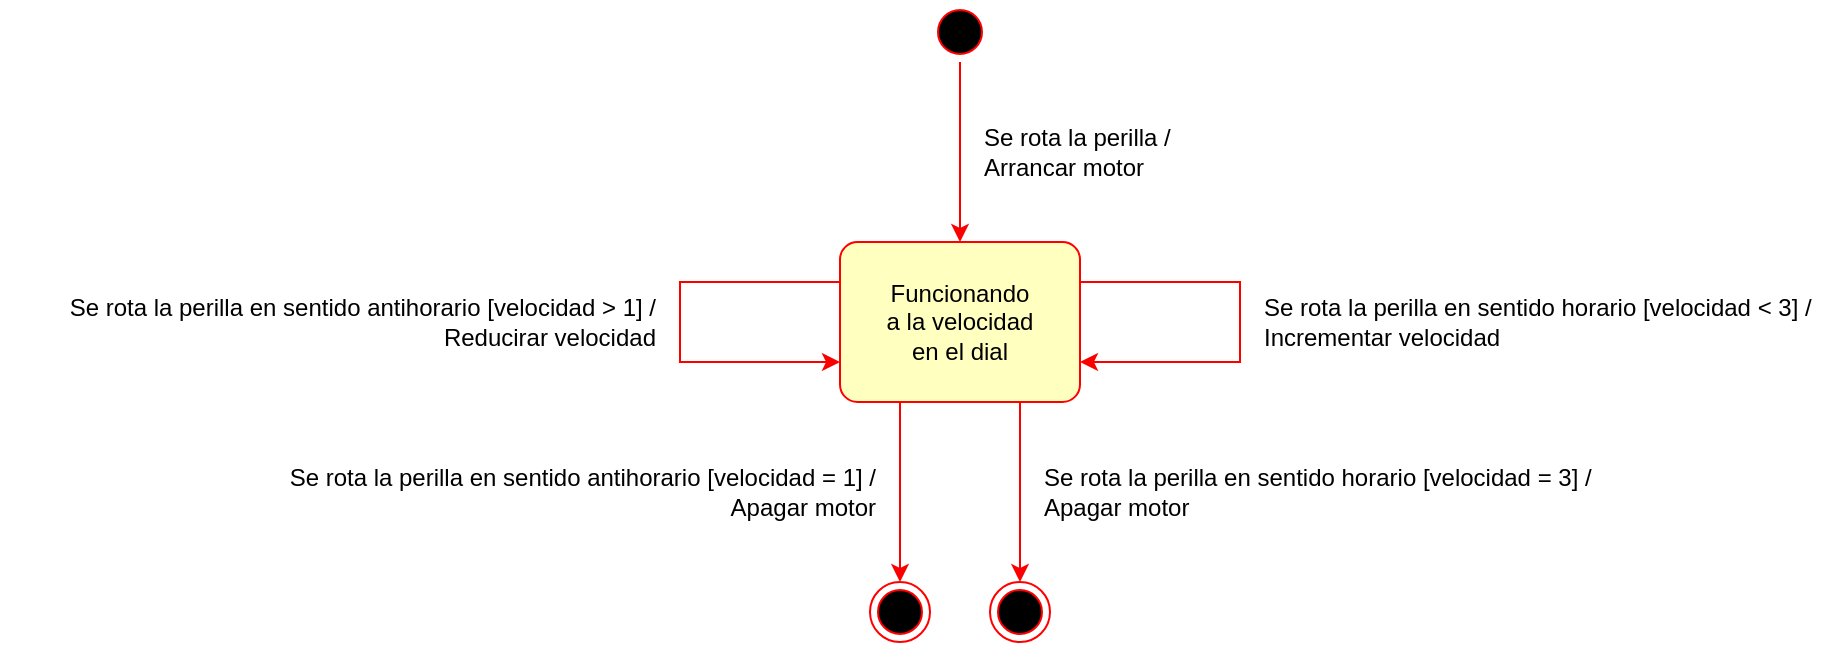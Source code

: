 <mxfile version="13.8.0" type="github">
  <diagram id="kYelR8KXJ-DCxy523q1I" name="Page-1">
    <mxGraphModel dx="2272" dy="763" grid="1" gridSize="10" guides="1" tooltips="1" connect="1" arrows="1" fold="1" page="1" pageScale="1" pageWidth="850" pageHeight="1100" math="0" shadow="0">
      <root>
        <mxCell id="0" />
        <mxCell id="1" parent="0" />
        <mxCell id="VHGlScG6-FkK4HBqt8c_-5" style="edgeStyle=orthogonalEdgeStyle;rounded=0;orthogonalLoop=1;jettySize=auto;html=1;entryX=0.5;entryY=0;entryDx=0;entryDy=0;strokeColor=#FC0000;" edge="1" parent="1" source="VHGlScG6-FkK4HBqt8c_-1" target="VHGlScG6-FkK4HBqt8c_-3">
          <mxGeometry relative="1" as="geometry" />
        </mxCell>
        <mxCell id="VHGlScG6-FkK4HBqt8c_-1" value="" style="ellipse;html=1;shape=startState;fillColor=#000000;strokeColor=#ff0000;" vertex="1" parent="1">
          <mxGeometry x="365" y="120" width="30" height="30" as="geometry" />
        </mxCell>
        <mxCell id="VHGlScG6-FkK4HBqt8c_-8" style="edgeStyle=orthogonalEdgeStyle;rounded=0;orthogonalLoop=1;jettySize=auto;html=1;exitX=0.25;exitY=1;exitDx=0;exitDy=0;strokeColor=#FC0000;" edge="1" parent="1" source="VHGlScG6-FkK4HBqt8c_-3" target="VHGlScG6-FkK4HBqt8c_-9">
          <mxGeometry relative="1" as="geometry">
            <mxPoint x="380" y="400" as="targetPoint" />
          </mxGeometry>
        </mxCell>
        <mxCell id="VHGlScG6-FkK4HBqt8c_-12" style="edgeStyle=orthogonalEdgeStyle;rounded=0;orthogonalLoop=1;jettySize=auto;html=1;exitX=0.75;exitY=1;exitDx=0;exitDy=0;strokeColor=#FC0000;" edge="1" parent="1" source="VHGlScG6-FkK4HBqt8c_-3" target="VHGlScG6-FkK4HBqt8c_-11">
          <mxGeometry relative="1" as="geometry" />
        </mxCell>
        <mxCell id="VHGlScG6-FkK4HBqt8c_-3" value="&lt;div&gt;Funcionando&lt;/div&gt;&lt;div&gt;a la velocidad&lt;/div&gt;&lt;div&gt;en el dial&lt;br&gt;&lt;/div&gt;" style="rounded=1;whiteSpace=wrap;html=1;arcSize=11;fontColor=#000000;fillColor=#ffffc0;strokeColor=#ff0000;" vertex="1" parent="1">
          <mxGeometry x="320" y="240" width="120" height="80" as="geometry" />
        </mxCell>
        <mxCell id="VHGlScG6-FkK4HBqt8c_-6" style="edgeStyle=orthogonalEdgeStyle;rounded=0;orthogonalLoop=1;jettySize=auto;html=1;entryX=1;entryY=0.75;entryDx=0;entryDy=0;exitX=1;exitY=0.25;exitDx=0;exitDy=0;strokeColor=#FC0000;" edge="1" parent="1" source="VHGlScG6-FkK4HBqt8c_-3" target="VHGlScG6-FkK4HBqt8c_-3">
          <mxGeometry relative="1" as="geometry">
            <Array as="points">
              <mxPoint x="520" y="260" />
              <mxPoint x="520" y="300" />
            </Array>
          </mxGeometry>
        </mxCell>
        <mxCell id="VHGlScG6-FkK4HBqt8c_-9" value="" style="ellipse;html=1;shape=endState;fillColor=#000000;strokeColor=#ff0000;" vertex="1" parent="1">
          <mxGeometry x="335" y="410" width="30" height="30" as="geometry" />
        </mxCell>
        <mxCell id="VHGlScG6-FkK4HBqt8c_-10" style="edgeStyle=orthogonalEdgeStyle;rounded=0;orthogonalLoop=1;jettySize=auto;html=1;entryX=0;entryY=0.75;entryDx=0;entryDy=0;exitX=0;exitY=0.25;exitDx=0;exitDy=0;strokeColor=#FC0000;" edge="1" parent="1" source="VHGlScG6-FkK4HBqt8c_-3" target="VHGlScG6-FkK4HBqt8c_-3">
          <mxGeometry relative="1" as="geometry">
            <Array as="points">
              <mxPoint x="240" y="260" />
              <mxPoint x="240" y="300" />
            </Array>
          </mxGeometry>
        </mxCell>
        <mxCell id="VHGlScG6-FkK4HBqt8c_-11" value="" style="ellipse;html=1;shape=endState;fillColor=#000000;strokeColor=#ff0000;" vertex="1" parent="1">
          <mxGeometry x="395" y="410" width="30" height="30" as="geometry" />
        </mxCell>
        <mxCell id="VHGlScG6-FkK4HBqt8c_-13" value="&lt;div&gt;Se rota la perilla /&lt;/div&gt;&lt;div&gt;Arrancar motor&lt;/div&gt;" style="text;html=1;strokeColor=none;fillColor=none;align=left;verticalAlign=middle;whiteSpace=wrap;rounded=0;" vertex="1" parent="1">
          <mxGeometry x="390" y="180" width="230" height="30" as="geometry" />
        </mxCell>
        <mxCell id="VHGlScG6-FkK4HBqt8c_-15" value="&lt;div&gt;Se rota la perilla en sentido horario [velocidad &amp;lt; 3] / Incrementar velocidad&lt;/div&gt;" style="text;html=1;strokeColor=none;fillColor=none;align=left;verticalAlign=middle;whiteSpace=wrap;rounded=0;" vertex="1" parent="1">
          <mxGeometry x="530" y="265" width="290" height="30" as="geometry" />
        </mxCell>
        <mxCell id="VHGlScG6-FkK4HBqt8c_-17" value="&lt;div align=&quot;right&quot;&gt;Se rota la perilla en sentido antihorario [velocidad &amp;gt; 1] / Reducirar velocidad&lt;/div&gt;" style="text;html=1;strokeColor=none;fillColor=none;align=right;verticalAlign=middle;whiteSpace=wrap;rounded=0;" vertex="1" parent="1">
          <mxGeometry x="-100" y="265" width="330" height="30" as="geometry" />
        </mxCell>
        <mxCell id="VHGlScG6-FkK4HBqt8c_-18" value="&lt;div align=&quot;right&quot;&gt;Se rota la perilla en sentido antihorario [velocidad = 1] / Apagar motor&lt;br&gt;&lt;/div&gt;" style="text;html=1;strokeColor=none;fillColor=none;align=right;verticalAlign=middle;whiteSpace=wrap;rounded=0;" vertex="1" parent="1">
          <mxGeometry x="10" y="350" width="330" height="30" as="geometry" />
        </mxCell>
        <mxCell id="VHGlScG6-FkK4HBqt8c_-19" value="&lt;div&gt;Se rota la perilla en sentido horario [velocidad = 3] / Apagar motor&lt;br&gt;&lt;/div&gt;" style="text;html=1;strokeColor=none;fillColor=none;align=left;verticalAlign=middle;whiteSpace=wrap;rounded=0;" vertex="1" parent="1">
          <mxGeometry x="420" y="350" width="290" height="30" as="geometry" />
        </mxCell>
      </root>
    </mxGraphModel>
  </diagram>
</mxfile>
